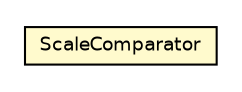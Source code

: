 #!/usr/local/bin/dot
#
# Class diagram 
# Generated by UMLGraph version R5_6-24-gf6e263 (http://www.umlgraph.org/)
#

digraph G {
	edge [fontname="Helvetica",fontsize=10,labelfontname="Helvetica",labelfontsize=10];
	node [fontname="Helvetica",fontsize=10,shape=plaintext];
	nodesep=0.25;
	ranksep=0.5;
	// com.rockhoppertech.music.scale.ScaleComparator
	c5971 [label=<<table title="com.rockhoppertech.music.scale.ScaleComparator" border="0" cellborder="1" cellspacing="0" cellpadding="2" port="p" bgcolor="lemonChiffon" href="./ScaleComparator.html">
		<tr><td><table border="0" cellspacing="0" cellpadding="1">
<tr><td align="center" balign="center"> ScaleComparator </td></tr>
		</table></td></tr>
		</table>>, URL="./ScaleComparator.html", fontname="Helvetica", fontcolor="black", fontsize=9.0];
}

